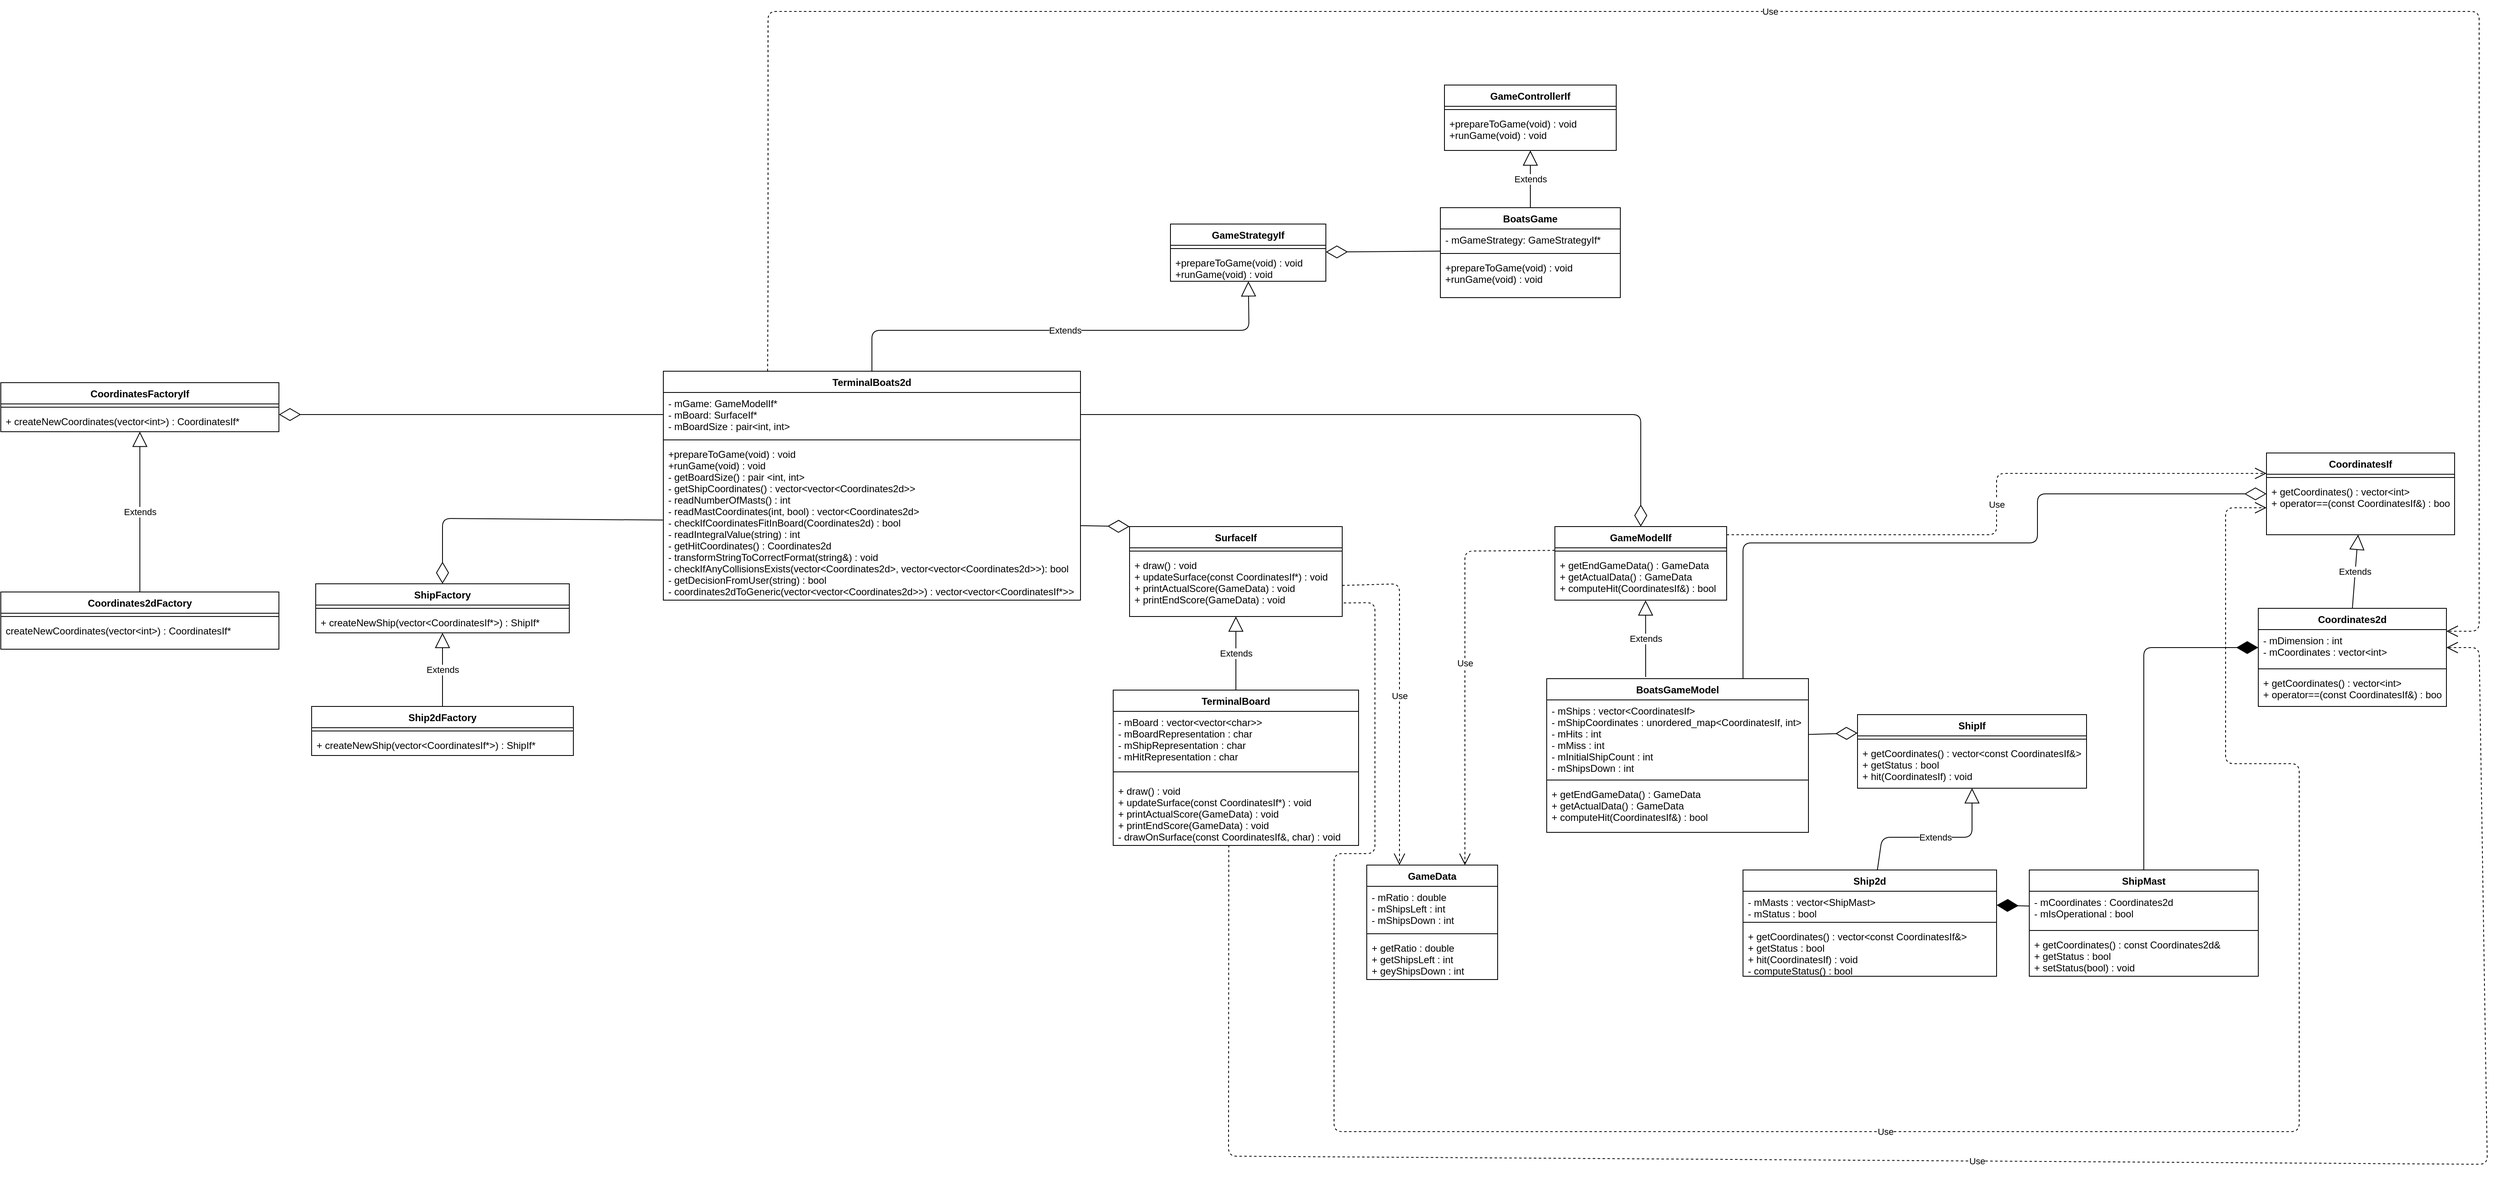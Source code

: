 <mxfile version="12.4.8" type="device"><diagram id="C70XsA99ONhe5CWSj0UX" name="Page-1"><mxGraphModel dx="2726" dy="1884" grid="1" gridSize="10" guides="1" tooltips="1" connect="1" arrows="1" fold="1" page="1" pageScale="1" pageWidth="850" pageHeight="1100" math="0" shadow="0"><root><mxCell id="0"/><mxCell id="1" parent="0"/><mxCell id="yeSPF4zH5pGdjuByU2OI-1" value="GameControllerIf" style="swimlane;fontStyle=1;align=center;verticalAlign=top;childLayout=stackLayout;horizontal=1;startSize=26;horizontalStack=0;resizeParent=1;resizeParentMax=0;resizeLast=0;collapsible=1;marginBottom=0;" parent="1" vertex="1"><mxGeometry x="385" y="60" width="210" height="80" as="geometry"/></mxCell><mxCell id="yeSPF4zH5pGdjuByU2OI-3" value="" style="line;strokeWidth=1;fillColor=none;align=left;verticalAlign=middle;spacingTop=-1;spacingLeft=3;spacingRight=3;rotatable=0;labelPosition=right;points=[];portConstraint=eastwest;" parent="yeSPF4zH5pGdjuByU2OI-1" vertex="1"><mxGeometry y="26" width="210" height="8" as="geometry"/></mxCell><mxCell id="yeSPF4zH5pGdjuByU2OI-4" value="+prepareToGame(void) : void&#xA;+runGame(void) : void&#xA;&#xA;&#xA;&#xA;" style="text;strokeColor=none;fillColor=none;align=left;verticalAlign=top;spacingLeft=4;spacingRight=4;overflow=hidden;rotatable=0;points=[[0,0.5],[1,0.5]];portConstraint=eastwest;" parent="yeSPF4zH5pGdjuByU2OI-1" vertex="1"><mxGeometry y="34" width="210" height="46" as="geometry"/></mxCell><mxCell id="yeSPF4zH5pGdjuByU2OI-5" value="BoatsGame" style="swimlane;fontStyle=1;align=center;verticalAlign=top;childLayout=stackLayout;horizontal=1;startSize=26;horizontalStack=0;resizeParent=1;resizeParentMax=0;resizeLast=0;collapsible=1;marginBottom=0;" parent="1" vertex="1"><mxGeometry x="380" y="210" width="220" height="110" as="geometry"/></mxCell><mxCell id="yeSPF4zH5pGdjuByU2OI-6" value="- mGameStrategy: GameStrategyIf*" style="text;strokeColor=none;fillColor=none;align=left;verticalAlign=top;spacingLeft=4;spacingRight=4;overflow=hidden;rotatable=0;points=[[0,0.5],[1,0.5]];portConstraint=eastwest;" parent="yeSPF4zH5pGdjuByU2OI-5" vertex="1"><mxGeometry y="26" width="220" height="26" as="geometry"/></mxCell><mxCell id="yeSPF4zH5pGdjuByU2OI-7" value="" style="line;strokeWidth=1;fillColor=none;align=left;verticalAlign=middle;spacingTop=-1;spacingLeft=3;spacingRight=3;rotatable=0;labelPosition=right;points=[];portConstraint=eastwest;" parent="yeSPF4zH5pGdjuByU2OI-5" vertex="1"><mxGeometry y="52" width="220" height="8" as="geometry"/></mxCell><mxCell id="yeSPF4zH5pGdjuByU2OI-8" value="+prepareToGame(void) : void&#xA;+runGame(void) : void&#xA;" style="text;strokeColor=none;fillColor=none;align=left;verticalAlign=top;spacingLeft=4;spacingRight=4;overflow=hidden;rotatable=0;points=[[0,0.5],[1,0.5]];portConstraint=eastwest;" parent="yeSPF4zH5pGdjuByU2OI-5" vertex="1"><mxGeometry y="60" width="220" height="50" as="geometry"/></mxCell><mxCell id="yeSPF4zH5pGdjuByU2OI-9" value="GameStrategyIf" style="swimlane;fontStyle=1;align=center;verticalAlign=top;childLayout=stackLayout;horizontal=1;startSize=26;horizontalStack=0;resizeParent=1;resizeParentMax=0;resizeLast=0;collapsible=1;marginBottom=0;" parent="1" vertex="1"><mxGeometry x="50" y="230" width="190" height="70" as="geometry"/></mxCell><mxCell id="yeSPF4zH5pGdjuByU2OI-11" value="" style="line;strokeWidth=1;fillColor=none;align=left;verticalAlign=middle;spacingTop=-1;spacingLeft=3;spacingRight=3;rotatable=0;labelPosition=right;points=[];portConstraint=eastwest;" parent="yeSPF4zH5pGdjuByU2OI-9" vertex="1"><mxGeometry y="26" width="190" height="8" as="geometry"/></mxCell><mxCell id="yeSPF4zH5pGdjuByU2OI-12" value="+prepareToGame(void) : void&#xA;+runGame(void) : void&#xA;" style="text;strokeColor=none;fillColor=none;align=left;verticalAlign=top;spacingLeft=4;spacingRight=4;overflow=hidden;rotatable=0;points=[[0,0.5],[1,0.5]];portConstraint=eastwest;" parent="yeSPF4zH5pGdjuByU2OI-9" vertex="1"><mxGeometry y="34" width="190" height="36" as="geometry"/></mxCell><mxCell id="yeSPF4zH5pGdjuByU2OI-18" value="" style="endArrow=diamondThin;endFill=0;endSize=24;html=1;exitX=0.002;exitY=1.042;exitDx=0;exitDy=0;exitPerimeter=0;" parent="1" source="yeSPF4zH5pGdjuByU2OI-6" target="yeSPF4zH5pGdjuByU2OI-9" edge="1"><mxGeometry width="160" relative="1" as="geometry"><mxPoint x="50" y="520" as="sourcePoint"/><mxPoint x="210" y="283" as="targetPoint"/></mxGeometry></mxCell><mxCell id="yeSPF4zH5pGdjuByU2OI-20" value="Extends" style="endArrow=block;endSize=16;endFill=0;html=1;exitX=0.5;exitY=0;exitDx=0;exitDy=0;" parent="1" source="yeSPF4zH5pGdjuByU2OI-75" target="yeSPF4zH5pGdjuByU2OI-12" edge="1"><mxGeometry width="160" relative="1" as="geometry"><mxPoint x="130" y="390" as="sourcePoint"/><mxPoint x="131" y="310" as="targetPoint"/><Array as="points"><mxPoint x="-315" y="360"/><mxPoint x="146" y="360"/></Array></mxGeometry></mxCell><mxCell id="yeSPF4zH5pGdjuByU2OI-21" value="Extends" style="endArrow=block;endSize=16;endFill=0;html=1;exitX=0.5;exitY=0;exitDx=0;exitDy=0;" parent="1" source="yeSPF4zH5pGdjuByU2OI-5" target="yeSPF4zH5pGdjuByU2OI-4" edge="1"><mxGeometry width="160" relative="1" as="geometry"><mxPoint x="50" y="520" as="sourcePoint"/><mxPoint x="210" y="520" as="targetPoint"/></mxGeometry></mxCell><mxCell id="yeSPF4zH5pGdjuByU2OI-22" value="SurfaceIf" style="swimlane;fontStyle=1;align=center;verticalAlign=top;childLayout=stackLayout;horizontal=1;startSize=26;horizontalStack=0;resizeParent=1;resizeParentMax=0;resizeLast=0;collapsible=1;marginBottom=0;" parent="1" vertex="1"><mxGeometry y="600" width="260" height="110" as="geometry"/></mxCell><mxCell id="yeSPF4zH5pGdjuByU2OI-24" value="" style="line;strokeWidth=1;fillColor=none;align=left;verticalAlign=middle;spacingTop=-1;spacingLeft=3;spacingRight=3;rotatable=0;labelPosition=right;points=[];portConstraint=eastwest;" parent="yeSPF4zH5pGdjuByU2OI-22" vertex="1"><mxGeometry y="26" width="260" height="8" as="geometry"/></mxCell><mxCell id="yeSPF4zH5pGdjuByU2OI-25" value="+ draw() : void&#xA;+ updateSurface(const CoordinatesIf*) : void&#xA;+ printActualScore(GameData) : void&#xA;+ printEndScore(GameData) : void&#xA;" style="text;strokeColor=none;fillColor=none;align=left;verticalAlign=top;spacingLeft=4;spacingRight=4;overflow=hidden;rotatable=0;points=[[0,0.5],[1,0.5]];portConstraint=eastwest;" parent="yeSPF4zH5pGdjuByU2OI-22" vertex="1"><mxGeometry y="34" width="260" height="76" as="geometry"/></mxCell><mxCell id="yeSPF4zH5pGdjuByU2OI-26" value="GameModelIf" style="swimlane;fontStyle=1;align=center;verticalAlign=top;childLayout=stackLayout;horizontal=1;startSize=26;horizontalStack=0;resizeParent=1;resizeParentMax=0;resizeLast=0;collapsible=1;marginBottom=0;" parent="1" vertex="1"><mxGeometry x="520" y="600" width="210" height="90" as="geometry"/></mxCell><mxCell id="yeSPF4zH5pGdjuByU2OI-28" value="" style="line;strokeWidth=1;fillColor=none;align=left;verticalAlign=middle;spacingTop=-1;spacingLeft=3;spacingRight=3;rotatable=0;labelPosition=right;points=[];portConstraint=eastwest;" parent="yeSPF4zH5pGdjuByU2OI-26" vertex="1"><mxGeometry y="26" width="210" height="8" as="geometry"/></mxCell><mxCell id="yeSPF4zH5pGdjuByU2OI-29" value="+ getEndGameData() : GameData&#xA;+ getActualData() : GameData&#xA;+ computeHit(CoordinatesIf&amp;) : bool" style="text;strokeColor=none;fillColor=none;align=left;verticalAlign=top;spacingLeft=4;spacingRight=4;overflow=hidden;rotatable=0;points=[[0,0.5],[1,0.5]];portConstraint=eastwest;" parent="yeSPF4zH5pGdjuByU2OI-26" vertex="1"><mxGeometry y="34" width="210" height="56" as="geometry"/></mxCell><mxCell id="yeSPF4zH5pGdjuByU2OI-30" value="TerminalBoard" style="swimlane;fontStyle=1;align=center;verticalAlign=top;childLayout=stackLayout;horizontal=1;startSize=26;horizontalStack=0;resizeParent=1;resizeParentMax=0;resizeLast=0;collapsible=1;marginBottom=0;" parent="1" vertex="1"><mxGeometry x="-20" y="800" width="300" height="190" as="geometry"/></mxCell><mxCell id="yeSPF4zH5pGdjuByU2OI-31" value="- mBoard : vector&lt;vector&lt;char&gt;&gt;&#xA;- mBoardRepresentation : char&#xA;- mShipRepresentation : char&#xA;- mHitRepresentation : char" style="text;strokeColor=none;fillColor=none;align=left;verticalAlign=top;spacingLeft=4;spacingRight=4;overflow=hidden;rotatable=0;points=[[0,0.5],[1,0.5]];portConstraint=eastwest;" parent="yeSPF4zH5pGdjuByU2OI-30" vertex="1"><mxGeometry y="26" width="300" height="64" as="geometry"/></mxCell><mxCell id="yeSPF4zH5pGdjuByU2OI-32" value="" style="line;strokeWidth=1;fillColor=none;align=left;verticalAlign=middle;spacingTop=-1;spacingLeft=3;spacingRight=3;rotatable=0;labelPosition=right;points=[];portConstraint=eastwest;" parent="yeSPF4zH5pGdjuByU2OI-30" vertex="1"><mxGeometry y="90" width="300" height="20" as="geometry"/></mxCell><mxCell id="yeSPF4zH5pGdjuByU2OI-33" value="+ draw() : void&#xA;+ updateSurface(const CoordinatesIf*) : void&#xA;+ printActualScore(GameData) : void&#xA;+ printEndScore(GameData) : void&#xA;- drawOnSurface(const CoordinatesIf&amp;, char) : void&#xA;- " style="text;strokeColor=none;fillColor=none;align=left;verticalAlign=top;spacingLeft=4;spacingRight=4;overflow=hidden;rotatable=0;points=[[0,0.5],[1,0.5]];portConstraint=eastwest;" parent="yeSPF4zH5pGdjuByU2OI-30" vertex="1"><mxGeometry y="110" width="300" height="80" as="geometry"/></mxCell><mxCell id="yeSPF4zH5pGdjuByU2OI-34" value="BoatsGameModel" style="swimlane;fontStyle=1;align=center;verticalAlign=top;childLayout=stackLayout;horizontal=1;startSize=26;horizontalStack=0;resizeParent=1;resizeParentMax=0;resizeLast=0;collapsible=1;marginBottom=0;" parent="1" vertex="1"><mxGeometry x="510" y="786" width="320" height="188" as="geometry"/></mxCell><mxCell id="yeSPF4zH5pGdjuByU2OI-35" value="- mShips : vector&lt;CoordinatesIf&gt;&#xA;- mShipCoordinates : unordered_map&lt;CoordinatesIf, int&gt;&#xA;- mHits : int&#xA;- mMiss : int&#xA;- mInitialShipCount : int&#xA;- mShipsDown : int" style="text;strokeColor=none;fillColor=none;align=left;verticalAlign=top;spacingLeft=4;spacingRight=4;overflow=hidden;rotatable=0;points=[[0,0.5],[1,0.5]];portConstraint=eastwest;" parent="yeSPF4zH5pGdjuByU2OI-34" vertex="1"><mxGeometry y="26" width="320" height="94" as="geometry"/></mxCell><mxCell id="yeSPF4zH5pGdjuByU2OI-36" value="" style="line;strokeWidth=1;fillColor=none;align=left;verticalAlign=middle;spacingTop=-1;spacingLeft=3;spacingRight=3;rotatable=0;labelPosition=right;points=[];portConstraint=eastwest;" parent="yeSPF4zH5pGdjuByU2OI-34" vertex="1"><mxGeometry y="120" width="320" height="8" as="geometry"/></mxCell><mxCell id="yeSPF4zH5pGdjuByU2OI-37" value="+ getEndGameData() : GameData&#xA;+ getActualData() : GameData&#xA;+ computeHit(CoordinatesIf&amp;) : bool" style="text;strokeColor=none;fillColor=none;align=left;verticalAlign=top;spacingLeft=4;spacingRight=4;overflow=hidden;rotatable=0;points=[[0,0.5],[1,0.5]];portConstraint=eastwest;" parent="yeSPF4zH5pGdjuByU2OI-34" vertex="1"><mxGeometry y="128" width="320" height="60" as="geometry"/></mxCell><mxCell id="yeSPF4zH5pGdjuByU2OI-39" value="Extends" style="endArrow=block;endSize=16;endFill=0;html=1;exitX=0.5;exitY=0;exitDx=0;exitDy=0;" parent="1" source="yeSPF4zH5pGdjuByU2OI-30" target="yeSPF4zH5pGdjuByU2OI-25" edge="1"><mxGeometry width="160" relative="1" as="geometry"><mxPoint x="50" y="900" as="sourcePoint"/><mxPoint x="210" y="900" as="targetPoint"/></mxGeometry></mxCell><mxCell id="yeSPF4zH5pGdjuByU2OI-40" value="Extends" style="endArrow=block;endSize=16;endFill=0;html=1;entryX=0.528;entryY=1.005;entryDx=0;entryDy=0;entryPerimeter=0;" parent="1" target="yeSPF4zH5pGdjuByU2OI-29" edge="1"><mxGeometry width="160" relative="1" as="geometry"><mxPoint x="631" y="784" as="sourcePoint"/><mxPoint x="210" y="900" as="targetPoint"/></mxGeometry></mxCell><mxCell id="yeSPF4zH5pGdjuByU2OI-43" value="ShipIf" style="swimlane;fontStyle=1;align=center;verticalAlign=top;childLayout=stackLayout;horizontal=1;startSize=26;horizontalStack=0;resizeParent=1;resizeParentMax=0;resizeLast=0;collapsible=1;marginBottom=0;" parent="1" vertex="1"><mxGeometry x="890" y="830" width="280" height="90" as="geometry"/></mxCell><mxCell id="yeSPF4zH5pGdjuByU2OI-45" value="" style="line;strokeWidth=1;fillColor=none;align=left;verticalAlign=middle;spacingTop=-1;spacingLeft=3;spacingRight=3;rotatable=0;labelPosition=right;points=[];portConstraint=eastwest;" parent="yeSPF4zH5pGdjuByU2OI-43" vertex="1"><mxGeometry y="26" width="280" height="8" as="geometry"/></mxCell><mxCell id="yeSPF4zH5pGdjuByU2OI-46" value="+ getCoordinates() : vector&lt;const CoordinatesIf&amp;&gt;&#xA;+ getStatus : bool&#xA;+ hit(CoordinatesIf) : void" style="text;strokeColor=none;fillColor=none;align=left;verticalAlign=top;spacingLeft=4;spacingRight=4;overflow=hidden;rotatable=0;points=[[0,0.5],[1,0.5]];portConstraint=eastwest;" parent="yeSPF4zH5pGdjuByU2OI-43" vertex="1"><mxGeometry y="34" width="280" height="56" as="geometry"/></mxCell><mxCell id="yeSPF4zH5pGdjuByU2OI-47" value="Ship2d" style="swimlane;fontStyle=1;align=center;verticalAlign=top;childLayout=stackLayout;horizontal=1;startSize=26;horizontalStack=0;resizeParent=1;resizeParentMax=0;resizeLast=0;collapsible=1;marginBottom=0;" parent="1" vertex="1"><mxGeometry x="750" y="1020" width="310" height="130" as="geometry"/></mxCell><mxCell id="yeSPF4zH5pGdjuByU2OI-48" value="- mMasts : vector&lt;ShipMast&gt;&#xA;- mStatus : bool" style="text;strokeColor=none;fillColor=none;align=left;verticalAlign=top;spacingLeft=4;spacingRight=4;overflow=hidden;rotatable=0;points=[[0,0.5],[1,0.5]];portConstraint=eastwest;" parent="yeSPF4zH5pGdjuByU2OI-47" vertex="1"><mxGeometry y="26" width="310" height="34" as="geometry"/></mxCell><mxCell id="yeSPF4zH5pGdjuByU2OI-49" value="" style="line;strokeWidth=1;fillColor=none;align=left;verticalAlign=middle;spacingTop=-1;spacingLeft=3;spacingRight=3;rotatable=0;labelPosition=right;points=[];portConstraint=eastwest;" parent="yeSPF4zH5pGdjuByU2OI-47" vertex="1"><mxGeometry y="60" width="310" height="8" as="geometry"/></mxCell><mxCell id="yeSPF4zH5pGdjuByU2OI-50" value="+ getCoordinates() : vector&lt;const CoordinatesIf&amp;&gt;&#xA;+ getStatus : bool&#xA;+ hit(CoordinatesIf) : void&#xA;- computeStatus() : bool" style="text;strokeColor=none;fillColor=none;align=left;verticalAlign=top;spacingLeft=4;spacingRight=4;overflow=hidden;rotatable=0;points=[[0,0.5],[1,0.5]];portConstraint=eastwest;" parent="yeSPF4zH5pGdjuByU2OI-47" vertex="1"><mxGeometry y="68" width="310" height="62" as="geometry"/></mxCell><mxCell id="yeSPF4zH5pGdjuByU2OI-51" value="ShipMast" style="swimlane;fontStyle=1;align=center;verticalAlign=top;childLayout=stackLayout;horizontal=1;startSize=26;horizontalStack=0;resizeParent=1;resizeParentMax=0;resizeLast=0;collapsible=1;marginBottom=0;" parent="1" vertex="1"><mxGeometry x="1100" y="1020" width="280" height="130" as="geometry"/></mxCell><mxCell id="yeSPF4zH5pGdjuByU2OI-52" value="- mCoordinates : Coordinates2d&#xA;- mIsOperational : bool" style="text;strokeColor=none;fillColor=none;align=left;verticalAlign=top;spacingLeft=4;spacingRight=4;overflow=hidden;rotatable=0;points=[[0,0.5],[1,0.5]];portConstraint=eastwest;" parent="yeSPF4zH5pGdjuByU2OI-51" vertex="1"><mxGeometry y="26" width="280" height="44" as="geometry"/></mxCell><mxCell id="yeSPF4zH5pGdjuByU2OI-53" value="" style="line;strokeWidth=1;fillColor=none;align=left;verticalAlign=middle;spacingTop=-1;spacingLeft=3;spacingRight=3;rotatable=0;labelPosition=right;points=[];portConstraint=eastwest;" parent="yeSPF4zH5pGdjuByU2OI-51" vertex="1"><mxGeometry y="70" width="280" height="8" as="geometry"/></mxCell><mxCell id="yeSPF4zH5pGdjuByU2OI-54" value="+ getCoordinates() : const Coordinates2d&amp;&#xA;+ getStatus : bool&#xA;+ setStatus(bool) : void" style="text;strokeColor=none;fillColor=none;align=left;verticalAlign=top;spacingLeft=4;spacingRight=4;overflow=hidden;rotatable=0;points=[[0,0.5],[1,0.5]];portConstraint=eastwest;" parent="yeSPF4zH5pGdjuByU2OI-51" vertex="1"><mxGeometry y="78" width="280" height="52" as="geometry"/></mxCell><mxCell id="yeSPF4zH5pGdjuByU2OI-55" value="CoordinatesIf" style="swimlane;fontStyle=1;align=center;verticalAlign=top;childLayout=stackLayout;horizontal=1;startSize=26;horizontalStack=0;resizeParent=1;resizeParentMax=0;resizeLast=0;collapsible=1;marginBottom=0;" parent="1" vertex="1"><mxGeometry x="1390" y="510" width="230" height="100" as="geometry"/></mxCell><mxCell id="yeSPF4zH5pGdjuByU2OI-57" value="" style="line;strokeWidth=1;fillColor=none;align=left;verticalAlign=middle;spacingTop=-1;spacingLeft=3;spacingRight=3;rotatable=0;labelPosition=right;points=[];portConstraint=eastwest;" parent="yeSPF4zH5pGdjuByU2OI-55" vertex="1"><mxGeometry y="26" width="230" height="8" as="geometry"/></mxCell><mxCell id="yeSPF4zH5pGdjuByU2OI-58" value="+ getCoordinates() : vector&lt;int&gt;&#xA;+ operator==(const CoordinatesIf&amp;) : bool" style="text;strokeColor=none;fillColor=none;align=left;verticalAlign=top;spacingLeft=4;spacingRight=4;overflow=hidden;rotatable=0;points=[[0,0.5],[1,0.5]];portConstraint=eastwest;" parent="yeSPF4zH5pGdjuByU2OI-55" vertex="1"><mxGeometry y="34" width="230" height="66" as="geometry"/></mxCell><mxCell id="yeSPF4zH5pGdjuByU2OI-59" value="Coordinates2d" style="swimlane;fontStyle=1;align=center;verticalAlign=top;childLayout=stackLayout;horizontal=1;startSize=26;horizontalStack=0;resizeParent=1;resizeParentMax=0;resizeLast=0;collapsible=1;marginBottom=0;" parent="1" vertex="1"><mxGeometry x="1380" y="700" width="230" height="120" as="geometry"/></mxCell><mxCell id="yeSPF4zH5pGdjuByU2OI-60" value="- mDimension : int&#xA;- mCoordinates : vector&lt;int&gt;" style="text;strokeColor=none;fillColor=none;align=left;verticalAlign=top;spacingLeft=4;spacingRight=4;overflow=hidden;rotatable=0;points=[[0,0.5],[1,0.5]];portConstraint=eastwest;" parent="yeSPF4zH5pGdjuByU2OI-59" vertex="1"><mxGeometry y="26" width="230" height="44" as="geometry"/></mxCell><mxCell id="yeSPF4zH5pGdjuByU2OI-61" value="" style="line;strokeWidth=1;fillColor=none;align=left;verticalAlign=middle;spacingTop=-1;spacingLeft=3;spacingRight=3;rotatable=0;labelPosition=right;points=[];portConstraint=eastwest;" parent="yeSPF4zH5pGdjuByU2OI-59" vertex="1"><mxGeometry y="70" width="230" height="8" as="geometry"/></mxCell><mxCell id="yeSPF4zH5pGdjuByU2OI-62" value="+ getCoordinates() : vector&lt;int&gt;&#xA;+ operator==(const CoordinatesIf&amp;) : bool" style="text;strokeColor=none;fillColor=none;align=left;verticalAlign=top;spacingLeft=4;spacingRight=4;overflow=hidden;rotatable=0;points=[[0,0.5],[1,0.5]];portConstraint=eastwest;" parent="yeSPF4zH5pGdjuByU2OI-59" vertex="1"><mxGeometry y="78" width="230" height="42" as="geometry"/></mxCell><mxCell id="yeSPF4zH5pGdjuByU2OI-63" value="Extends" style="endArrow=block;endSize=16;endFill=0;html=1;exitX=0.5;exitY=0;exitDx=0;exitDy=0;" parent="1" source="yeSPF4zH5pGdjuByU2OI-59" edge="1"><mxGeometry width="160" relative="1" as="geometry"><mxPoint x="1260" y="670" as="sourcePoint"/><mxPoint x="1502" y="610" as="targetPoint"/></mxGeometry></mxCell><mxCell id="yeSPF4zH5pGdjuByU2OI-64" value="" style="endArrow=diamondThin;endFill=1;endSize=24;html=1;entryX=1;entryY=0.5;entryDx=0;entryDy=0;" parent="1" source="yeSPF4zH5pGdjuByU2OI-52" target="yeSPF4zH5pGdjuByU2OI-48" edge="1"><mxGeometry width="160" relative="1" as="geometry"><mxPoint x="1030" y="1140" as="sourcePoint"/><mxPoint x="1190" y="1140" as="targetPoint"/><Array as="points"/></mxGeometry></mxCell><mxCell id="yeSPF4zH5pGdjuByU2OI-65" value="Extends" style="endArrow=block;endSize=16;endFill=0;html=1;" parent="1" source="yeSPF4zH5pGdjuByU2OI-47" target="yeSPF4zH5pGdjuByU2OI-46" edge="1"><mxGeometry width="160" relative="1" as="geometry"><mxPoint x="910" y="940" as="sourcePoint"/><mxPoint x="1070" y="940" as="targetPoint"/><Array as="points"><mxPoint x="920" y="980"/><mxPoint x="1030" y="980"/></Array></mxGeometry></mxCell><mxCell id="yeSPF4zH5pGdjuByU2OI-71" value="GameData" style="swimlane;fontStyle=1;align=center;verticalAlign=top;childLayout=stackLayout;horizontal=1;startSize=26;horizontalStack=0;resizeParent=1;resizeParentMax=0;resizeLast=0;collapsible=1;marginBottom=0;" parent="1" vertex="1"><mxGeometry x="290" y="1014" width="160" height="140" as="geometry"/></mxCell><mxCell id="yeSPF4zH5pGdjuByU2OI-72" value="- mRatio : double&#xA;- mShipsLeft : int&#xA;- mShipsDown : int" style="text;strokeColor=none;fillColor=none;align=left;verticalAlign=top;spacingLeft=4;spacingRight=4;overflow=hidden;rotatable=0;points=[[0,0.5],[1,0.5]];portConstraint=eastwest;" parent="yeSPF4zH5pGdjuByU2OI-71" vertex="1"><mxGeometry y="26" width="160" height="54" as="geometry"/></mxCell><mxCell id="yeSPF4zH5pGdjuByU2OI-73" value="" style="line;strokeWidth=1;fillColor=none;align=left;verticalAlign=middle;spacingTop=-1;spacingLeft=3;spacingRight=3;rotatable=0;labelPosition=right;points=[];portConstraint=eastwest;" parent="yeSPF4zH5pGdjuByU2OI-71" vertex="1"><mxGeometry y="80" width="160" height="8" as="geometry"/></mxCell><mxCell id="yeSPF4zH5pGdjuByU2OI-74" value="+ getRatio : double&#xA;+ getShipsLeft : int&#xA;+ geyShipsDown : int" style="text;strokeColor=none;fillColor=none;align=left;verticalAlign=top;spacingLeft=4;spacingRight=4;overflow=hidden;rotatable=0;points=[[0,0.5],[1,0.5]];portConstraint=eastwest;" parent="yeSPF4zH5pGdjuByU2OI-71" vertex="1"><mxGeometry y="88" width="160" height="52" as="geometry"/></mxCell><mxCell id="yeSPF4zH5pGdjuByU2OI-75" value="TerminalBoats2d" style="swimlane;fontStyle=1;align=center;verticalAlign=top;childLayout=stackLayout;horizontal=1;startSize=26;horizontalStack=0;resizeParent=1;resizeParentMax=0;resizeLast=0;collapsible=1;marginBottom=0;" parent="1" vertex="1"><mxGeometry x="-570" y="410" width="510" height="280" as="geometry"/></mxCell><mxCell id="yeSPF4zH5pGdjuByU2OI-76" value="- mGame: GameModelIf*&#xA;- mBoard: SurfaceIf*&#xA;- mBoardSize : pair&lt;int, int&gt;" style="text;strokeColor=none;fillColor=none;align=left;verticalAlign=top;spacingLeft=4;spacingRight=4;overflow=hidden;rotatable=0;points=[[0,0.5],[1,0.5]];portConstraint=eastwest;" parent="yeSPF4zH5pGdjuByU2OI-75" vertex="1"><mxGeometry y="26" width="510" height="54" as="geometry"/></mxCell><mxCell id="yeSPF4zH5pGdjuByU2OI-77" value="" style="line;strokeWidth=1;fillColor=none;align=left;verticalAlign=middle;spacingTop=-1;spacingLeft=3;spacingRight=3;rotatable=0;labelPosition=right;points=[];portConstraint=eastwest;" parent="yeSPF4zH5pGdjuByU2OI-75" vertex="1"><mxGeometry y="80" width="510" height="8" as="geometry"/></mxCell><mxCell id="yeSPF4zH5pGdjuByU2OI-78" value="+prepareToGame(void) : void&#xA;+runGame(void) : void&#xA;- getBoardSize() : pair &lt;int, int&gt;&#xA;- getShipCoordinates() : vector&lt;vector&lt;Coordinates2d&gt;&gt;&#xA;- readNumberOfMasts() : int&#xA;- readMastCoordinates(int, bool) : vector&lt;Coordinates2d&gt;&#xA;- checkIfCoordinatesFitInBoard(Coordinates2d) : bool&#xA;- readIntegralValue(string) : int&#xA;- getHitCoordinates() : Coordinates2d&#xA;- transformStringToCorrectFormat(string&amp;) : void&#xA;- checkIfAnyCollisionsExists(vector&lt;Coordinates2d&gt;, vector&lt;vector&lt;Coordinates2d&gt;&gt;): bool&#xA;- getDecisionFromUser(string) : bool&#xA;- coordinates2dToGeneric(vector&lt;vector&lt;Coordinates2d&gt;&gt;) : vector&lt;vector&lt;CoordinatesIf*&gt;&gt;&#xA;" style="text;strokeColor=none;fillColor=none;align=left;verticalAlign=top;spacingLeft=4;spacingRight=4;overflow=hidden;rotatable=0;points=[[0,0.5],[1,0.5]];portConstraint=eastwest;" parent="yeSPF4zH5pGdjuByU2OI-75" vertex="1"><mxGeometry y="88" width="510" height="192" as="geometry"/></mxCell><mxCell id="yeSPF4zH5pGdjuByU2OI-79" value="Use" style="endArrow=open;endSize=12;dashed=1;html=1;entryX=0.25;entryY=0;entryDx=0;entryDy=0;exitX=1;exitY=0.5;exitDx=0;exitDy=0;" parent="1" source="yeSPF4zH5pGdjuByU2OI-25" target="yeSPF4zH5pGdjuByU2OI-71" edge="1"><mxGeometry width="160" relative="1" as="geometry"><mxPoint x="-110" y="1130" as="sourcePoint"/><mxPoint x="50" y="1130" as="targetPoint"/><Array as="points"><mxPoint x="330" y="670"/></Array></mxGeometry></mxCell><mxCell id="yeSPF4zH5pGdjuByU2OI-80" value="Use" style="endArrow=open;endSize=12;dashed=1;html=1;exitX=0;exitY=-0.087;exitDx=0;exitDy=0;entryX=0.75;entryY=0;entryDx=0;entryDy=0;exitPerimeter=0;" parent="1" source="yeSPF4zH5pGdjuByU2OI-29" target="yeSPF4zH5pGdjuByU2OI-71" edge="1"><mxGeometry width="160" relative="1" as="geometry"><mxPoint x="410" y="710" as="sourcePoint"/><mxPoint x="570" y="710" as="targetPoint"/><Array as="points"><mxPoint x="410" y="630"/></Array></mxGeometry></mxCell><mxCell id="yeSPF4zH5pGdjuByU2OI-87" value="Use" style="endArrow=open;endSize=12;dashed=1;html=1;exitX=0.25;exitY=0;exitDx=0;exitDy=0;" parent="1" source="yeSPF4zH5pGdjuByU2OI-75" edge="1"><mxGeometry width="160" relative="1" as="geometry"><mxPoint x="-540" y="1130" as="sourcePoint"/><mxPoint x="1610" y="728" as="targetPoint"/><Array as="points"><mxPoint x="-442" y="290"/><mxPoint x="-442" y="-30"/><mxPoint x="1650" y="-30"/><mxPoint x="1650" y="728"/></Array></mxGeometry></mxCell><mxCell id="yeSPF4zH5pGdjuByU2OI-89" value="Use" style="endArrow=open;endSize=12;dashed=1;html=1;exitX=1.007;exitY=0.782;exitDx=0;exitDy=0;exitPerimeter=0;entryX=0;entryY=0.5;entryDx=0;entryDy=0;" parent="1" source="yeSPF4zH5pGdjuByU2OI-25" target="yeSPF4zH5pGdjuByU2OI-58" edge="1"><mxGeometry width="160" relative="1" as="geometry"><mxPoint x="90" y="1060" as="sourcePoint"/><mxPoint x="1330" y="610" as="targetPoint"/><Array as="points"><mxPoint x="300" y="693"/><mxPoint x="300" y="760"/><mxPoint x="300" y="790"/><mxPoint x="300" y="1000"/><mxPoint x="250" y="1000"/><mxPoint x="250" y="1340"/><mxPoint x="1430" y="1340"/><mxPoint x="1430" y="890"/><mxPoint x="1340" y="890"/><mxPoint x="1340" y="780"/><mxPoint x="1340" y="577"/></Array></mxGeometry></mxCell><mxCell id="yeSPF4zH5pGdjuByU2OI-90" value="Use" style="endArrow=open;endSize=12;dashed=1;html=1;exitX=0.471;exitY=0.993;exitDx=0;exitDy=0;exitPerimeter=0;entryX=1;entryY=0.5;entryDx=0;entryDy=0;" parent="1" source="yeSPF4zH5pGdjuByU2OI-33" target="yeSPF4zH5pGdjuByU2OI-60" edge="1"><mxGeometry width="160" relative="1" as="geometry"><mxPoint x="60" y="1040" as="sourcePoint"/><mxPoint x="220" y="1040" as="targetPoint"/><Array as="points"><mxPoint x="121" y="1370"/><mxPoint x="1660" y="1380"/><mxPoint x="1650" y="748"/></Array></mxGeometry></mxCell><mxCell id="yeSPF4zH5pGdjuByU2OI-91" value="" style="endArrow=diamondThin;endFill=0;endSize=24;html=1;exitX=1;exitY=0.5;exitDx=0;exitDy=0;entryX=0.5;entryY=0;entryDx=0;entryDy=0;" parent="1" source="yeSPF4zH5pGdjuByU2OI-76" target="yeSPF4zH5pGdjuByU2OI-26" edge="1"><mxGeometry width="160" relative="1" as="geometry"><mxPoint x="50" y="490" as="sourcePoint"/><mxPoint x="625" y="590" as="targetPoint"/><Array as="points"><mxPoint x="625" y="463"/></Array></mxGeometry></mxCell><mxCell id="yeSPF4zH5pGdjuByU2OI-92" value="" style="endArrow=diamondThin;endFill=0;endSize=24;html=1;entryX=0;entryY=0;entryDx=0;entryDy=0;" parent="1" source="yeSPF4zH5pGdjuByU2OI-78" target="yeSPF4zH5pGdjuByU2OI-22" edge="1"><mxGeometry width="160" relative="1" as="geometry"><mxPoint x="-60" y="600" as="sourcePoint"/><mxPoint x="170" y="510" as="targetPoint"/></mxGeometry></mxCell><mxCell id="yeSPF4zH5pGdjuByU2OI-101" value="Use" style="endArrow=open;endSize=12;dashed=1;html=1;entryX=0;entryY=0.25;entryDx=0;entryDy=0;" parent="1" target="yeSPF4zH5pGdjuByU2OI-55" edge="1"><mxGeometry width="160" relative="1" as="geometry"><mxPoint x="730" y="610" as="sourcePoint"/><mxPoint x="890" y="610" as="targetPoint"/><Array as="points"><mxPoint x="1060" y="610"/><mxPoint x="1060" y="535"/></Array></mxGeometry></mxCell><mxCell id="yeSPF4zH5pGdjuByU2OI-102" value="" style="endArrow=diamondThin;endFill=0;endSize=24;html=1;entryX=0;entryY=0.25;entryDx=0;entryDy=0;" parent="1" source="yeSPF4zH5pGdjuByU2OI-35" target="yeSPF4zH5pGdjuByU2OI-43" edge="1"><mxGeometry width="160" relative="1" as="geometry"><mxPoint x="820" y="750" as="sourcePoint"/><mxPoint x="980" y="750" as="targetPoint"/></mxGeometry></mxCell><mxCell id="yeSPF4zH5pGdjuByU2OI-103" value="" style="endArrow=diamondThin;endFill=0;endSize=24;html=1;entryX=0;entryY=0.5;entryDx=0;entryDy=0;exitX=0.75;exitY=0;exitDx=0;exitDy=0;" parent="1" source="yeSPF4zH5pGdjuByU2OI-34" target="yeSPF4zH5pGdjuByU2OI-55" edge="1"><mxGeometry width="160" relative="1" as="geometry"><mxPoint x="990" y="720" as="sourcePoint"/><mxPoint x="1150" y="720" as="targetPoint"/><Array as="points"><mxPoint x="750" y="620"/><mxPoint x="1110" y="620"/><mxPoint x="1110" y="560"/></Array></mxGeometry></mxCell><mxCell id="yeSPF4zH5pGdjuByU2OI-104" value="" style="endArrow=diamondThin;endFill=1;endSize=24;html=1;entryX=0;entryY=0.5;entryDx=0;entryDy=0;exitX=0.5;exitY=0;exitDx=0;exitDy=0;" parent="1" source="yeSPF4zH5pGdjuByU2OI-51" target="yeSPF4zH5pGdjuByU2OI-60" edge="1"><mxGeometry width="160" relative="1" as="geometry"><mxPoint x="1230" y="820" as="sourcePoint"/><mxPoint x="1390" y="820" as="targetPoint"/><Array as="points"><mxPoint x="1240" y="748"/></Array></mxGeometry></mxCell><mxCell id="Tlvrg7ksqVwt2TIsyAIg-1" value="CoordinatesFactoryIf" style="swimlane;fontStyle=1;align=center;verticalAlign=top;childLayout=stackLayout;horizontal=1;startSize=26;horizontalStack=0;resizeParent=1;resizeParentMax=0;resizeLast=0;collapsible=1;marginBottom=0;" vertex="1" parent="1"><mxGeometry x="-1380" y="424" width="340" height="60" as="geometry"/></mxCell><mxCell id="Tlvrg7ksqVwt2TIsyAIg-3" value="" style="line;strokeWidth=1;fillColor=none;align=left;verticalAlign=middle;spacingTop=-1;spacingLeft=3;spacingRight=3;rotatable=0;labelPosition=right;points=[];portConstraint=eastwest;" vertex="1" parent="Tlvrg7ksqVwt2TIsyAIg-1"><mxGeometry y="26" width="340" height="8" as="geometry"/></mxCell><mxCell id="Tlvrg7ksqVwt2TIsyAIg-4" value="+ createNewCoordinates(vector&lt;int&gt;) : CoordinatesIf*" style="text;strokeColor=none;fillColor=none;align=left;verticalAlign=top;spacingLeft=4;spacingRight=4;overflow=hidden;rotatable=0;points=[[0,0.5],[1,0.5]];portConstraint=eastwest;" vertex="1" parent="Tlvrg7ksqVwt2TIsyAIg-1"><mxGeometry y="34" width="340" height="26" as="geometry"/></mxCell><mxCell id="Tlvrg7ksqVwt2TIsyAIg-5" value="Coordinates2dFactory" style="swimlane;fontStyle=1;align=center;verticalAlign=top;childLayout=stackLayout;horizontal=1;startSize=26;horizontalStack=0;resizeParent=1;resizeParentMax=0;resizeLast=0;collapsible=1;marginBottom=0;" vertex="1" parent="1"><mxGeometry x="-1380" y="680" width="340" height="70" as="geometry"/></mxCell><mxCell id="Tlvrg7ksqVwt2TIsyAIg-7" value="" style="line;strokeWidth=1;fillColor=none;align=left;verticalAlign=middle;spacingTop=-1;spacingLeft=3;spacingRight=3;rotatable=0;labelPosition=right;points=[];portConstraint=eastwest;" vertex="1" parent="Tlvrg7ksqVwt2TIsyAIg-5"><mxGeometry y="26" width="340" height="8" as="geometry"/></mxCell><mxCell id="Tlvrg7ksqVwt2TIsyAIg-8" value="createNewCoordinates(vector&lt;int&gt;) : CoordinatesIf*" style="text;strokeColor=none;fillColor=none;align=left;verticalAlign=top;spacingLeft=4;spacingRight=4;overflow=hidden;rotatable=0;points=[[0,0.5],[1,0.5]];portConstraint=eastwest;" vertex="1" parent="Tlvrg7ksqVwt2TIsyAIg-5"><mxGeometry y="34" width="340" height="36" as="geometry"/></mxCell><mxCell id="Tlvrg7ksqVwt2TIsyAIg-9" value="ShipFactory" style="swimlane;fontStyle=1;align=center;verticalAlign=top;childLayout=stackLayout;horizontal=1;startSize=26;horizontalStack=0;resizeParent=1;resizeParentMax=0;resizeLast=0;collapsible=1;marginBottom=0;" vertex="1" parent="1"><mxGeometry x="-995" y="670" width="310" height="60" as="geometry"/></mxCell><mxCell id="Tlvrg7ksqVwt2TIsyAIg-11" value="" style="line;strokeWidth=1;fillColor=none;align=left;verticalAlign=middle;spacingTop=-1;spacingLeft=3;spacingRight=3;rotatable=0;labelPosition=right;points=[];portConstraint=eastwest;" vertex="1" parent="Tlvrg7ksqVwt2TIsyAIg-9"><mxGeometry y="26" width="310" height="8" as="geometry"/></mxCell><mxCell id="Tlvrg7ksqVwt2TIsyAIg-12" value="+ createNewShip(vector&lt;CoordinatesIf*&gt;) : ShipIf*" style="text;strokeColor=none;fillColor=none;align=left;verticalAlign=top;spacingLeft=4;spacingRight=4;overflow=hidden;rotatable=0;points=[[0,0.5],[1,0.5]];portConstraint=eastwest;" vertex="1" parent="Tlvrg7ksqVwt2TIsyAIg-9"><mxGeometry y="34" width="310" height="26" as="geometry"/></mxCell><mxCell id="Tlvrg7ksqVwt2TIsyAIg-13" value="Ship2dFactory" style="swimlane;fontStyle=1;align=center;verticalAlign=top;childLayout=stackLayout;horizontal=1;startSize=26;horizontalStack=0;resizeParent=1;resizeParentMax=0;resizeLast=0;collapsible=1;marginBottom=0;" vertex="1" parent="1"><mxGeometry x="-1000" y="820" width="320" height="60" as="geometry"/></mxCell><mxCell id="Tlvrg7ksqVwt2TIsyAIg-15" value="" style="line;strokeWidth=1;fillColor=none;align=left;verticalAlign=middle;spacingTop=-1;spacingLeft=3;spacingRight=3;rotatable=0;labelPosition=right;points=[];portConstraint=eastwest;" vertex="1" parent="Tlvrg7ksqVwt2TIsyAIg-13"><mxGeometry y="26" width="320" height="8" as="geometry"/></mxCell><mxCell id="Tlvrg7ksqVwt2TIsyAIg-16" value="+ createNewShip(vector&lt;CoordinatesIf*&gt;) : ShipIf*" style="text;strokeColor=none;fillColor=none;align=left;verticalAlign=top;spacingLeft=4;spacingRight=4;overflow=hidden;rotatable=0;points=[[0,0.5],[1,0.5]];portConstraint=eastwest;" vertex="1" parent="Tlvrg7ksqVwt2TIsyAIg-13"><mxGeometry y="34" width="320" height="26" as="geometry"/></mxCell><mxCell id="Tlvrg7ksqVwt2TIsyAIg-17" value="Extends" style="endArrow=block;endSize=16;endFill=0;html=1;exitX=0.5;exitY=0;exitDx=0;exitDy=0;" edge="1" parent="1" source="Tlvrg7ksqVwt2TIsyAIg-13" target="Tlvrg7ksqVwt2TIsyAIg-12"><mxGeometry width="160" relative="1" as="geometry"><mxPoint x="-1190" y="1420" as="sourcePoint"/><mxPoint x="-1030" y="1420" as="targetPoint"/></mxGeometry></mxCell><mxCell id="Tlvrg7ksqVwt2TIsyAIg-18" value="Extends" style="endArrow=block;endSize=16;endFill=0;html=1;exitX=0.5;exitY=0;exitDx=0;exitDy=0;" edge="1" parent="1" source="Tlvrg7ksqVwt2TIsyAIg-5" target="Tlvrg7ksqVwt2TIsyAIg-4"><mxGeometry width="160" relative="1" as="geometry"><mxPoint x="-1130" y="970" as="sourcePoint"/><mxPoint x="-970" y="970" as="targetPoint"/></mxGeometry></mxCell><mxCell id="Tlvrg7ksqVwt2TIsyAIg-19" value="" style="endArrow=diamondThin;endFill=0;endSize=24;html=1;entryX=0.5;entryY=0;entryDx=0;entryDy=0;" edge="1" parent="1" source="yeSPF4zH5pGdjuByU2OI-78" target="Tlvrg7ksqVwt2TIsyAIg-9"><mxGeometry width="160" relative="1" as="geometry"><mxPoint x="-800" y="500" as="sourcePoint"/><mxPoint x="-640" y="500" as="targetPoint"/><Array as="points"><mxPoint x="-840" y="590"/></Array></mxGeometry></mxCell><mxCell id="Tlvrg7ksqVwt2TIsyAIg-20" value="" style="endArrow=diamondThin;endFill=0;endSize=24;html=1;exitX=0;exitY=0.5;exitDx=0;exitDy=0;entryX=1;entryY=0.5;entryDx=0;entryDy=0;" edge="1" parent="1" source="yeSPF4zH5pGdjuByU2OI-76"><mxGeometry width="160" relative="1" as="geometry"><mxPoint x="-810" y="500" as="sourcePoint"/><mxPoint x="-1040" y="463" as="targetPoint"/></mxGeometry></mxCell></root></mxGraphModel></diagram></mxfile>